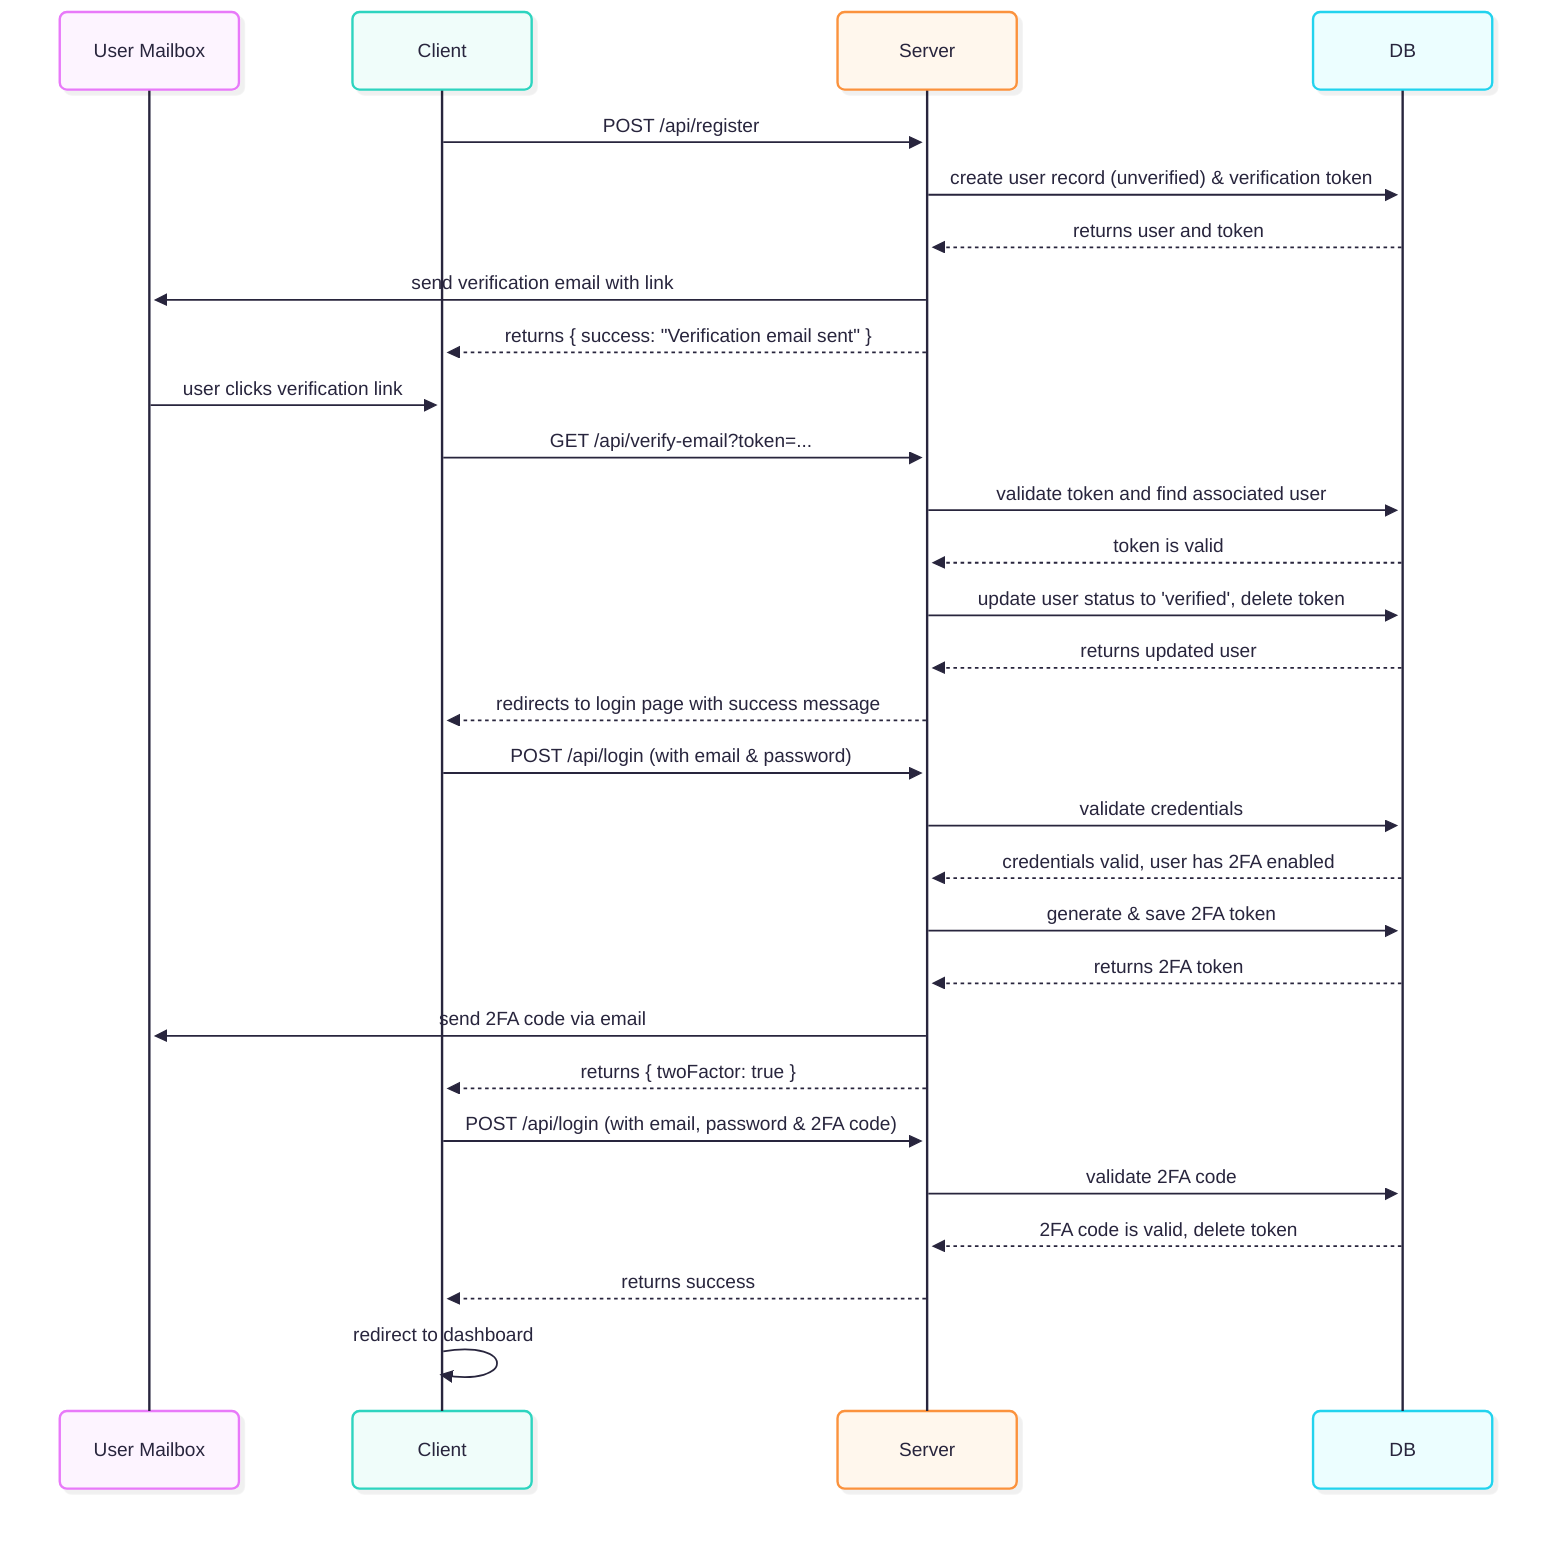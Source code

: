 ---
config:
  theme: redux-color
  look: neo
---

sequenceDiagram
    participant User Mailbox

    %% --- User Registration & Email Verification --- %%

    Client->>Server: POST /api/register
    Server->>DB: create user record (unverified) & verification token
    DB-->>Server: returns user and token
    Server->>User Mailbox: send verification email with link
    Server-->>Client: returns { success: "Verification email sent" }

    User Mailbox->>Client: user clicks verification link
    Client->>Server: GET /api/verify-email?token=...
    Server->>DB: validate token and find associated user
    DB-->>Server: token is valid
    Server->>DB: update user status to 'verified', delete token
    DB-->>Server: returns updated user
    Server-->>Client: redirects to login page with success message


    %% --- User Login with 2FA --- %%

    Client->>Server: POST /api/login (with email & password)
    Server->>DB: validate credentials
    DB-->>Server: credentials valid, user has 2FA enabled
    Server->>DB: generate & save 2FA token
    DB-->>Server: returns 2FA token
    Server->>User Mailbox: send 2FA code via email
    Server-->>Client: returns { twoFactor: true }

    Client->>Server: POST /api/login (with email, password & 2FA code)
    Server->>DB: validate 2FA code
    DB-->>Server: 2FA code is valid, delete token
    Server-->>Client: returns success

    Client->>Client: redirect to dashboard